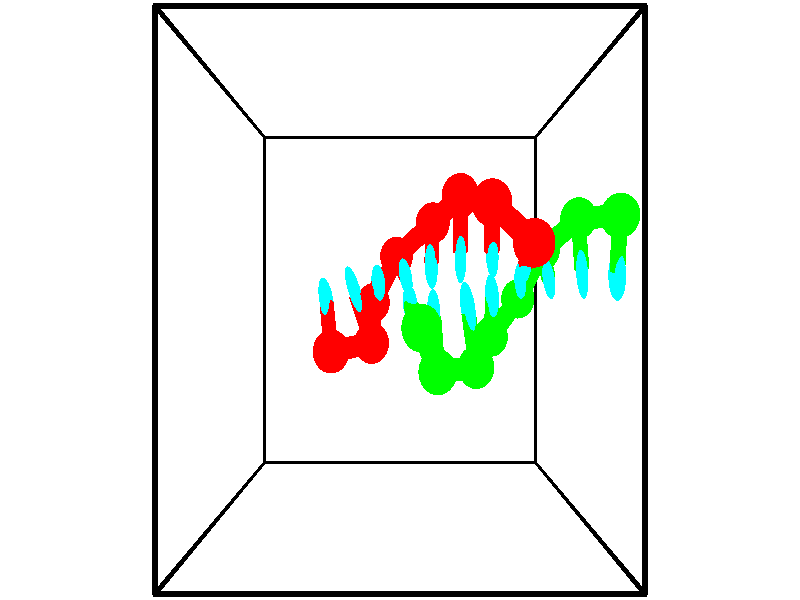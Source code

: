 // switches for output
#declare DRAW_BASES = 1; // possible values are 0, 1; only relevant for DNA ribbons
#declare DRAW_BASES_TYPE = 3; // possible values are 1, 2, 3; only relevant for DNA ribbons
#declare DRAW_FOG = 0; // set to 1 to enable fog

#include "colors.inc"

#include "transforms.inc"
background { rgb <1, 1, 1>}

#default {
   normal{
       ripples 0.25
       frequency 0.20
       turbulence 0.2
       lambda 5
   }
	finish {
		phong 0.1
		phong_size 40.
	}
}

// original window dimensions: 1024x640


// camera settings

camera {
	sky <-0, 1, 0>
	up <-0, 1, 0>
	right 1.6 * <1, 0, 0>
	location <2.5, 2.5, 11.1562>
	look_at <2.5, 2.5, 2.5>
	direction <0, 0, -8.6562>
	angle 67.0682
}


# declare cpy_camera_pos = <2.5, 2.5, 11.1562>;
# if (DRAW_FOG = 1)
fog {
	fog_type 2
	up vnormalize(cpy_camera_pos)
	color rgbt<1,1,1,0.3>
	distance 1e-5
	fog_alt 3e-3
	fog_offset 4
}
# end


// LIGHTS

# declare lum = 6;
global_settings {
	ambient_light rgb lum * <0.05, 0.05, 0.05>
	max_trace_level 15
}# declare cpy_direct_light_amount = 0.25;
light_source
{	1000 * <-1, -1, 1>,
	rgb lum * cpy_direct_light_amount
	parallel
}

light_source
{	1000 * <1, 1, -1>,
	rgb lum * cpy_direct_light_amount
	parallel
}

// strand 0

// nucleotide -1

// particle -1
sphere {
	<1.557452, 1.912302, 2.885987> 0.250000
	pigment { color rgbt <1,0,0,0> }
	no_shadow
}
cylinder {
	<1.493736, 2.248488, 2.678818>,  <1.455507, 2.450200, 2.554516>, 0.100000
	pigment { color rgbt <1,0,0,0> }
	no_shadow
}
cylinder {
	<1.493736, 2.248488, 2.678818>,  <1.557452, 1.912302, 2.885987>, 0.100000
	pigment { color rgbt <1,0,0,0> }
	no_shadow
}

// particle -1
sphere {
	<1.493736, 2.248488, 2.678818> 0.100000
	pigment { color rgbt <1,0,0,0> }
	no_shadow
}
sphere {
	0, 1
	scale<0.080000,0.200000,0.300000>
	matrix <0.942103, 0.286214, 0.174708,
		0.295073, -0.460107, -0.837397,
		-0.159290, 0.840466, -0.517923,
		1.445949, 2.500628, 2.523441>
	pigment { color rgbt <0,1,1,0> }
	no_shadow
}
cylinder {
	<2.089638, 1.980071, 2.414864>,  <1.557452, 1.912302, 2.885987>, 0.130000
	pigment { color rgbt <1,0,0,0> }
	no_shadow
}

// nucleotide -1

// particle -1
sphere {
	<2.089638, 1.980071, 2.414864> 0.250000
	pigment { color rgbt <1,0,0,0> }
	no_shadow
}
cylinder {
	<1.952248, 2.345001, 2.504026>,  <1.869813, 2.563959, 2.557524>, 0.100000
	pigment { color rgbt <1,0,0,0> }
	no_shadow
}
cylinder {
	<1.952248, 2.345001, 2.504026>,  <2.089638, 1.980071, 2.414864>, 0.100000
	pigment { color rgbt <1,0,0,0> }
	no_shadow
}

// particle -1
sphere {
	<1.952248, 2.345001, 2.504026> 0.100000
	pigment { color rgbt <1,0,0,0> }
	no_shadow
}
sphere {
	0, 1
	scale<0.080000,0.200000,0.300000>
	matrix <0.939073, 0.330367, 0.094868,
		0.012910, 0.241911, -0.970213,
		-0.343476, 0.912325, 0.222907,
		1.849205, 2.618699, 2.570899>
	pigment { color rgbt <0,1,1,0> }
	no_shadow
}
cylinder {
	<2.093197, 2.465019, 1.936130>,  <2.089638, 1.980071, 2.414864>, 0.130000
	pigment { color rgbt <1,0,0,0> }
	no_shadow
}

// nucleotide -1

// particle -1
sphere {
	<2.093197, 2.465019, 1.936130> 0.250000
	pigment { color rgbt <1,0,0,0> }
	no_shadow
}
cylinder {
	<2.149109, 2.601345, 2.308002>,  <2.182656, 2.683141, 2.531126>, 0.100000
	pigment { color rgbt <1,0,0,0> }
	no_shadow
}
cylinder {
	<2.149109, 2.601345, 2.308002>,  <2.093197, 2.465019, 1.936130>, 0.100000
	pigment { color rgbt <1,0,0,0> }
	no_shadow
}

// particle -1
sphere {
	<2.149109, 2.601345, 2.308002> 0.100000
	pigment { color rgbt <1,0,0,0> }
	no_shadow
}
sphere {
	0, 1
	scale<0.080000,0.200000,0.300000>
	matrix <0.951914, 0.212245, -0.220931,
		-0.272617, 0.915858, -0.294761,
		0.139780, 0.340817, 0.929680,
		2.191043, 2.703590, 2.586907>
	pigment { color rgbt <0,1,1,0> }
	no_shadow
}
cylinder {
	<2.446465, 3.055142, 1.917766>,  <2.093197, 2.465019, 1.936130>, 0.130000
	pigment { color rgbt <1,0,0,0> }
	no_shadow
}

// nucleotide -1

// particle -1
sphere {
	<2.446465, 3.055142, 1.917766> 0.250000
	pigment { color rgbt <1,0,0,0> }
	no_shadow
}
cylinder {
	<2.521568, 2.899020, 2.278301>,  <2.566630, 2.805347, 2.494622>, 0.100000
	pigment { color rgbt <1,0,0,0> }
	no_shadow
}
cylinder {
	<2.521568, 2.899020, 2.278301>,  <2.446465, 3.055142, 1.917766>, 0.100000
	pigment { color rgbt <1,0,0,0> }
	no_shadow
}

// particle -1
sphere {
	<2.521568, 2.899020, 2.278301> 0.100000
	pigment { color rgbt <1,0,0,0> }
	no_shadow
}
sphere {
	0, 1
	scale<0.080000,0.200000,0.300000>
	matrix <0.976012, 0.177108, -0.126621,
		-0.110213, 0.903490, 0.414196,
		0.187758, -0.390305, 0.901337,
		2.577896, 2.781929, 2.548702>
	pigment { color rgbt <0,1,1,0> }
	no_shadow
}
cylinder {
	<2.981419, 3.446187, 2.263186>,  <2.446465, 3.055142, 1.917766>, 0.130000
	pigment { color rgbt <1,0,0,0> }
	no_shadow
}

// nucleotide -1

// particle -1
sphere {
	<2.981419, 3.446187, 2.263186> 0.250000
	pigment { color rgbt <1,0,0,0> }
	no_shadow
}
cylinder {
	<2.956863, 3.131359, 2.508707>,  <2.942130, 2.942462, 2.656020>, 0.100000
	pigment { color rgbt <1,0,0,0> }
	no_shadow
}
cylinder {
	<2.956863, 3.131359, 2.508707>,  <2.981419, 3.446187, 2.263186>, 0.100000
	pigment { color rgbt <1,0,0,0> }
	no_shadow
}

// particle -1
sphere {
	<2.956863, 3.131359, 2.508707> 0.100000
	pigment { color rgbt <1,0,0,0> }
	no_shadow
}
sphere {
	0, 1
	scale<0.080000,0.200000,0.300000>
	matrix <0.958699, 0.124612, 0.255671,
		-0.277718, 0.604147, 0.746913,
		-0.061389, -0.787069, 0.613803,
		2.938447, 2.895238, 2.692848>
	pigment { color rgbt <0,1,1,0> }
	no_shadow
}
cylinder {
	<3.313372, 3.674053, 3.014532>,  <2.981419, 3.446187, 2.263186>, 0.130000
	pigment { color rgbt <1,0,0,0> }
	no_shadow
}

// nucleotide -1

// particle -1
sphere {
	<3.313372, 3.674053, 3.014532> 0.250000
	pigment { color rgbt <1,0,0,0> }
	no_shadow
}
cylinder {
	<3.322868, 3.282574, 2.932961>,  <3.328566, 3.047686, 2.884017>, 0.100000
	pigment { color rgbt <1,0,0,0> }
	no_shadow
}
cylinder {
	<3.322868, 3.282574, 2.932961>,  <3.313372, 3.674053, 3.014532>, 0.100000
	pigment { color rgbt <1,0,0,0> }
	no_shadow
}

// particle -1
sphere {
	<3.322868, 3.282574, 2.932961> 0.100000
	pigment { color rgbt <1,0,0,0> }
	no_shadow
}
sphere {
	0, 1
	scale<0.080000,0.200000,0.300000>
	matrix <0.999120, 0.016175, 0.038686,
		-0.034563, -0.204668, 0.978221,
		0.023740, -0.978698, -0.203929,
		3.329990, 2.988964, 2.871782>
	pigment { color rgbt <0,1,1,0> }
	no_shadow
}
cylinder {
	<3.649721, 3.514385, 3.610768>,  <3.313372, 3.674053, 3.014532>, 0.130000
	pigment { color rgbt <1,0,0,0> }
	no_shadow
}

// nucleotide -1

// particle -1
sphere {
	<3.649721, 3.514385, 3.610768> 0.250000
	pigment { color rgbt <1,0,0,0> }
	no_shadow
}
cylinder {
	<3.691181, 3.223090, 3.339790>,  <3.716057, 3.048314, 3.177204>, 0.100000
	pigment { color rgbt <1,0,0,0> }
	no_shadow
}
cylinder {
	<3.691181, 3.223090, 3.339790>,  <3.649721, 3.514385, 3.610768>, 0.100000
	pigment { color rgbt <1,0,0,0> }
	no_shadow
}

// particle -1
sphere {
	<3.691181, 3.223090, 3.339790> 0.100000
	pigment { color rgbt <1,0,0,0> }
	no_shadow
}
sphere {
	0, 1
	scale<0.080000,0.200000,0.300000>
	matrix <0.993326, 0.110442, 0.033259,
		0.050598, -0.676369, 0.734823,
		0.103651, -0.728236, -0.677443,
		3.722276, 3.004619, 3.136557>
	pigment { color rgbt <0,1,1,0> }
	no_shadow
}
cylinder {
	<4.123874, 3.076325, 3.847569>,  <3.649721, 3.514385, 3.610768>, 0.130000
	pigment { color rgbt <1,0,0,0> }
	no_shadow
}

// nucleotide -1

// particle -1
sphere {
	<4.123874, 3.076325, 3.847569> 0.250000
	pigment { color rgbt <1,0,0,0> }
	no_shadow
}
cylinder {
	<4.143589, 2.969691, 3.462549>,  <4.155418, 2.905711, 3.231537>, 0.100000
	pigment { color rgbt <1,0,0,0> }
	no_shadow
}
cylinder {
	<4.143589, 2.969691, 3.462549>,  <4.123874, 3.076325, 3.847569>, 0.100000
	pigment { color rgbt <1,0,0,0> }
	no_shadow
}

// particle -1
sphere {
	<4.143589, 2.969691, 3.462549> 0.100000
	pigment { color rgbt <1,0,0,0> }
	no_shadow
}
sphere {
	0, 1
	scale<0.080000,0.200000,0.300000>
	matrix <0.986205, -0.139485, 0.089130,
		-0.158022, -0.953665, 0.256032,
		0.049288, -0.266585, -0.962550,
		4.158375, 2.889716, 3.173784>
	pigment { color rgbt <0,1,1,0> }
	no_shadow
}
// strand 1

// nucleotide -1

// particle -1
sphere {
	<5.414915, 3.431356, 3.159734> 0.250000
	pigment { color rgbt <0,1,0,0> }
	no_shadow
}
cylinder {
	<5.443863, 3.058382, 3.018127>,  <5.461232, 2.834598, 2.933164>, 0.100000
	pigment { color rgbt <0,1,0,0> }
	no_shadow
}
cylinder {
	<5.443863, 3.058382, 3.018127>,  <5.414915, 3.431356, 3.159734>, 0.100000
	pigment { color rgbt <0,1,0,0> }
	no_shadow
}

// particle -1
sphere {
	<5.443863, 3.058382, 3.018127> 0.100000
	pigment { color rgbt <0,1,0,0> }
	no_shadow
}
sphere {
	0, 1
	scale<0.080000,0.200000,0.300000>
	matrix <-0.988496, -0.114318, 0.099026,
		-0.132805, 0.342778, -0.929982,
		0.072370, -0.932435, -0.354017,
		5.465574, 2.778651, 2.911923>
	pigment { color rgbt <0,1,1,0> }
	no_shadow
}
cylinder {
	<5.043635, 3.469650, 2.541941>,  <5.414915, 3.431356, 3.159734>, 0.130000
	pigment { color rgbt <0,1,0,0> }
	no_shadow
}

// nucleotide -1

// particle -1
sphere {
	<5.043635, 3.469650, 2.541941> 0.250000
	pigment { color rgbt <0,1,0,0> }
	no_shadow
}
cylinder {
	<5.037971, 3.090055, 2.667942>,  <5.034573, 2.862299, 2.743543>, 0.100000
	pigment { color rgbt <0,1,0,0> }
	no_shadow
}
cylinder {
	<5.037971, 3.090055, 2.667942>,  <5.043635, 3.469650, 2.541941>, 0.100000
	pigment { color rgbt <0,1,0,0> }
	no_shadow
}

// particle -1
sphere {
	<5.037971, 3.090055, 2.667942> 0.100000
	pigment { color rgbt <0,1,0,0> }
	no_shadow
}
sphere {
	0, 1
	scale<0.080000,0.200000,0.300000>
	matrix <-0.957903, -0.077468, -0.276441,
		0.286741, -0.305657, -0.907939,
		-0.014160, -0.948985, 0.315003,
		5.033723, 2.805360, 2.762443>
	pigment { color rgbt <0,1,1,0> }
	no_shadow
}
cylinder {
	<4.646317, 3.120775, 2.071318>,  <5.043635, 3.469650, 2.541941>, 0.130000
	pigment { color rgbt <0,1,0,0> }
	no_shadow
}

// nucleotide -1

// particle -1
sphere {
	<4.646317, 3.120775, 2.071318> 0.250000
	pigment { color rgbt <0,1,0,0> }
	no_shadow
}
cylinder {
	<4.616447, 2.904907, 2.406742>,  <4.598526, 2.775387, 2.607996>, 0.100000
	pigment { color rgbt <0,1,0,0> }
	no_shadow
}
cylinder {
	<4.616447, 2.904907, 2.406742>,  <4.646317, 3.120775, 2.071318>, 0.100000
	pigment { color rgbt <0,1,0,0> }
	no_shadow
}

// particle -1
sphere {
	<4.616447, 2.904907, 2.406742> 0.100000
	pigment { color rgbt <0,1,0,0> }
	no_shadow
}
sphere {
	0, 1
	scale<0.080000,0.200000,0.300000>
	matrix <-0.974679, -0.138236, -0.175761,
		0.210771, -0.830451, -0.515681,
		-0.074675, -0.539669, 0.838559,
		4.594045, 2.743007, 2.658310>
	pigment { color rgbt <0,1,1,0> }
	no_shadow
}
cylinder {
	<4.300772, 2.514081, 1.921932>,  <4.646317, 3.120775, 2.071318>, 0.130000
	pigment { color rgbt <0,1,0,0> }
	no_shadow
}

// nucleotide -1

// particle -1
sphere {
	<4.300772, 2.514081, 1.921932> 0.250000
	pigment { color rgbt <0,1,0,0> }
	no_shadow
}
cylinder {
	<4.248177, 2.633297, 2.300114>,  <4.216619, 2.704827, 2.527022>, 0.100000
	pigment { color rgbt <0,1,0,0> }
	no_shadow
}
cylinder {
	<4.248177, 2.633297, 2.300114>,  <4.300772, 2.514081, 1.921932>, 0.100000
	pigment { color rgbt <0,1,0,0> }
	no_shadow
}

// particle -1
sphere {
	<4.248177, 2.633297, 2.300114> 0.100000
	pigment { color rgbt <0,1,0,0> }
	no_shadow
}
sphere {
	0, 1
	scale<0.080000,0.200000,0.300000>
	matrix <-0.989346, -0.099571, -0.106205,
		0.062487, -0.949346, 0.307958,
		-0.131489, 0.298041, 0.945453,
		4.208730, 2.722709, 2.583750>
	pigment { color rgbt <0,1,1,0> }
	no_shadow
}
cylinder {
	<3.859182, 2.043775, 2.124897>,  <4.300772, 2.514081, 1.921932>, 0.130000
	pigment { color rgbt <0,1,0,0> }
	no_shadow
}

// nucleotide -1

// particle -1
sphere {
	<3.859182, 2.043775, 2.124897> 0.250000
	pigment { color rgbt <0,1,0,0> }
	no_shadow
}
cylinder {
	<3.826698, 2.330574, 2.401829>,  <3.807208, 2.502653, 2.567988>, 0.100000
	pigment { color rgbt <0,1,0,0> }
	no_shadow
}
cylinder {
	<3.826698, 2.330574, 2.401829>,  <3.859182, 2.043775, 2.124897>, 0.100000
	pigment { color rgbt <0,1,0,0> }
	no_shadow
}

// particle -1
sphere {
	<3.826698, 2.330574, 2.401829> 0.100000
	pigment { color rgbt <0,1,0,0> }
	no_shadow
}
sphere {
	0, 1
	scale<0.080000,0.200000,0.300000>
	matrix <-0.978551, -0.189301, 0.081261,
		0.189323, -0.670880, 0.716992,
		-0.081210, 0.716998, 0.692329,
		3.802335, 2.545673, 2.609528>
	pigment { color rgbt <0,1,1,0> }
	no_shadow
}
cylinder {
	<3.554083, 1.724129, 2.796896>,  <3.859182, 2.043775, 2.124897>, 0.130000
	pigment { color rgbt <0,1,0,0> }
	no_shadow
}

// nucleotide -1

// particle -1
sphere {
	<3.554083, 1.724129, 2.796896> 0.250000
	pigment { color rgbt <0,1,0,0> }
	no_shadow
}
cylinder {
	<3.485390, 2.117043, 2.826900>,  <3.444174, 2.352791, 2.844903>, 0.100000
	pigment { color rgbt <0,1,0,0> }
	no_shadow
}
cylinder {
	<3.485390, 2.117043, 2.826900>,  <3.554083, 1.724129, 2.796896>, 0.100000
	pigment { color rgbt <0,1,0,0> }
	no_shadow
}

// particle -1
sphere {
	<3.485390, 2.117043, 2.826900> 0.100000
	pigment { color rgbt <0,1,0,0> }
	no_shadow
}
sphere {
	0, 1
	scale<0.080000,0.200000,0.300000>
	matrix <-0.960044, -0.183949, 0.210898,
		0.220960, -0.035797, 0.974626,
		-0.171732, 0.982283, 0.075012,
		3.433870, 2.411728, 2.849404>
	pigment { color rgbt <0,1,1,0> }
	no_shadow
}
cylinder {
	<2.989998, 1.719305, 3.307933>,  <3.554083, 1.724129, 2.796896>, 0.130000
	pigment { color rgbt <0,1,0,0> }
	no_shadow
}

// nucleotide -1

// particle -1
sphere {
	<2.989998, 1.719305, 3.307933> 0.250000
	pigment { color rgbt <0,1,0,0> }
	no_shadow
}
cylinder {
	<2.969910, 2.074955, 3.125973>,  <2.957856, 2.288345, 3.016796>, 0.100000
	pigment { color rgbt <0,1,0,0> }
	no_shadow
}
cylinder {
	<2.969910, 2.074955, 3.125973>,  <2.989998, 1.719305, 3.307933>, 0.100000
	pigment { color rgbt <0,1,0,0> }
	no_shadow
}

// particle -1
sphere {
	<2.969910, 2.074955, 3.125973> 0.100000
	pigment { color rgbt <0,1,0,0> }
	no_shadow
}
sphere {
	0, 1
	scale<0.080000,0.200000,0.300000>
	matrix <-0.988391, 0.021146, 0.150450,
		0.143388, 0.457176, 0.877741,
		-0.050222, 0.889125, -0.454901,
		2.954843, 2.341692, 2.989502>
	pigment { color rgbt <0,1,1,0> }
	no_shadow
}
cylinder {
	<2.766503, 2.210107, 3.714756>,  <2.989998, 1.719305, 3.307933>, 0.130000
	pigment { color rgbt <0,1,0,0> }
	no_shadow
}

// nucleotide -1

// particle -1
sphere {
	<2.766503, 2.210107, 3.714756> 0.250000
	pigment { color rgbt <0,1,0,0> }
	no_shadow
}
cylinder {
	<2.690857, 2.350056, 3.347752>,  <2.645469, 2.434025, 3.127549>, 0.100000
	pigment { color rgbt <0,1,0,0> }
	no_shadow
}
cylinder {
	<2.690857, 2.350056, 3.347752>,  <2.766503, 2.210107, 3.714756>, 0.100000
	pigment { color rgbt <0,1,0,0> }
	no_shadow
}

// particle -1
sphere {
	<2.690857, 2.350056, 3.347752> 0.100000
	pigment { color rgbt <0,1,0,0> }
	no_shadow
}
sphere {
	0, 1
	scale<0.080000,0.200000,0.300000>
	matrix <-0.981144, -0.029366, 0.191033,
		0.039894, 0.936337, 0.348828,
		-0.189115, 0.349872, -0.917511,
		2.634122, 2.455017, 3.072499>
	pigment { color rgbt <0,1,1,0> }
	no_shadow
}
// box output
cylinder {
	<0.000000, 0.000000, 0.000000>,  <5.000000, 0.000000, 0.000000>, 0.025000
	pigment { color rgbt <0,0,0,0> }
	no_shadow
}
cylinder {
	<0.000000, 0.000000, 0.000000>,  <0.000000, 5.000000, 0.000000>, 0.025000
	pigment { color rgbt <0,0,0,0> }
	no_shadow
}
cylinder {
	<0.000000, 0.000000, 0.000000>,  <0.000000, 0.000000, 5.000000>, 0.025000
	pigment { color rgbt <0,0,0,0> }
	no_shadow
}
cylinder {
	<5.000000, 5.000000, 5.000000>,  <0.000000, 5.000000, 5.000000>, 0.025000
	pigment { color rgbt <0,0,0,0> }
	no_shadow
}
cylinder {
	<5.000000, 5.000000, 5.000000>,  <5.000000, 0.000000, 5.000000>, 0.025000
	pigment { color rgbt <0,0,0,0> }
	no_shadow
}
cylinder {
	<5.000000, 5.000000, 5.000000>,  <5.000000, 5.000000, 0.000000>, 0.025000
	pigment { color rgbt <0,0,0,0> }
	no_shadow
}
cylinder {
	<0.000000, 0.000000, 5.000000>,  <0.000000, 5.000000, 5.000000>, 0.025000
	pigment { color rgbt <0,0,0,0> }
	no_shadow
}
cylinder {
	<0.000000, 0.000000, 5.000000>,  <5.000000, 0.000000, 5.000000>, 0.025000
	pigment { color rgbt <0,0,0,0> }
	no_shadow
}
cylinder {
	<5.000000, 5.000000, 0.000000>,  <0.000000, 5.000000, 0.000000>, 0.025000
	pigment { color rgbt <0,0,0,0> }
	no_shadow
}
cylinder {
	<5.000000, 5.000000, 0.000000>,  <5.000000, 0.000000, 0.000000>, 0.025000
	pigment { color rgbt <0,0,0,0> }
	no_shadow
}
cylinder {
	<5.000000, 0.000000, 5.000000>,  <5.000000, 0.000000, 0.000000>, 0.025000
	pigment { color rgbt <0,0,0,0> }
	no_shadow
}
cylinder {
	<0.000000, 5.000000, 0.000000>,  <0.000000, 5.000000, 5.000000>, 0.025000
	pigment { color rgbt <0,0,0,0> }
	no_shadow
}
// end of box output

